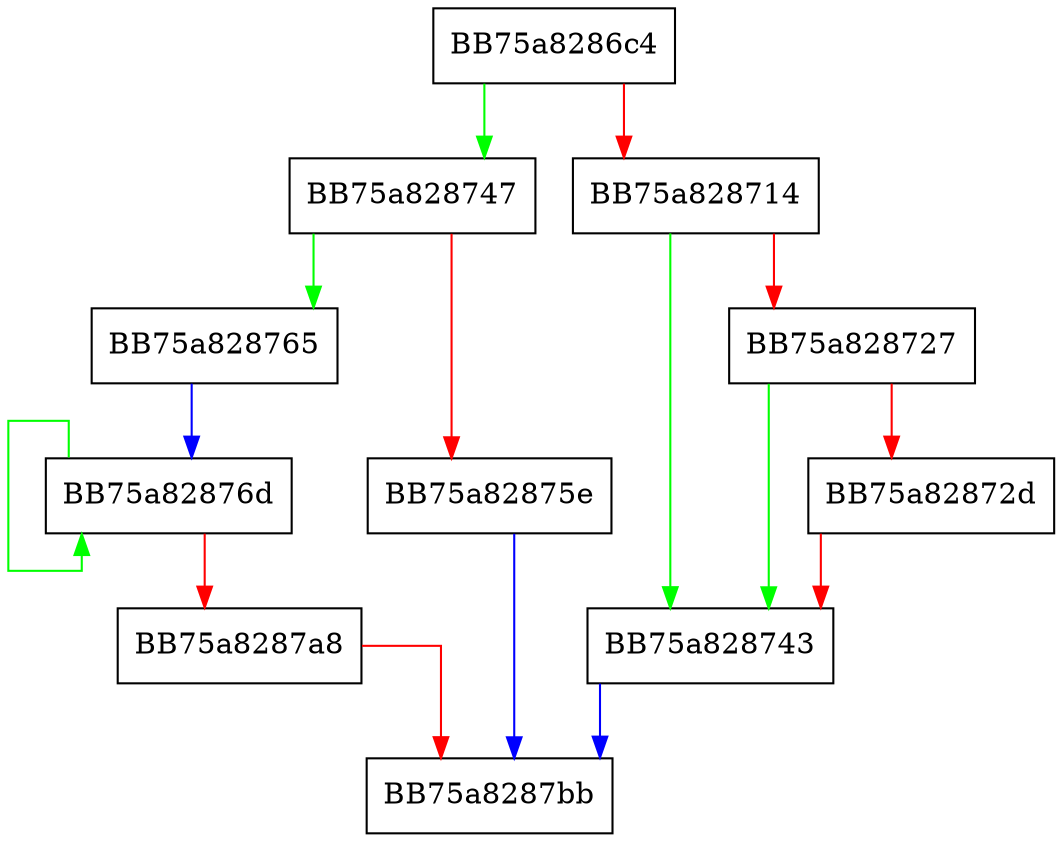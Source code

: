 digraph GetPersistenceKey {
  node [shape="box"];
  graph [splines=ortho];
  BB75a8286c4 -> BB75a828747 [color="green"];
  BB75a8286c4 -> BB75a828714 [color="red"];
  BB75a828714 -> BB75a828743 [color="green"];
  BB75a828714 -> BB75a828727 [color="red"];
  BB75a828727 -> BB75a828743 [color="green"];
  BB75a828727 -> BB75a82872d [color="red"];
  BB75a82872d -> BB75a828743 [color="red"];
  BB75a828743 -> BB75a8287bb [color="blue"];
  BB75a828747 -> BB75a828765 [color="green"];
  BB75a828747 -> BB75a82875e [color="red"];
  BB75a82875e -> BB75a8287bb [color="blue"];
  BB75a828765 -> BB75a82876d [color="blue"];
  BB75a82876d -> BB75a82876d [color="green"];
  BB75a82876d -> BB75a8287a8 [color="red"];
  BB75a8287a8 -> BB75a8287bb [color="red"];
}
